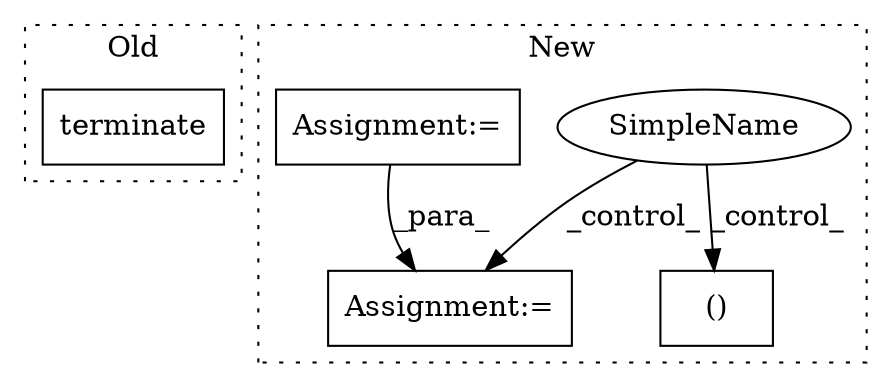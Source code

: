 digraph G {
subgraph cluster0 {
1 [label="terminate" a="32" s="1463" l="11" shape="box"];
label = "Old";
style="dotted";
}
subgraph cluster1 {
2 [label="()" a="106" s="3856" l="19" shape="box"];
3 [label="SimpleName" a="42" s="" l="" shape="ellipse"];
4 [label="Assignment:=" a="7" s="3875" l="2" shape="box"];
5 [label="Assignment:=" a="7" s="3464" l="6" shape="box"];
label = "New";
style="dotted";
}
3 -> 2 [label="_control_"];
3 -> 4 [label="_control_"];
5 -> 4 [label="_para_"];
}